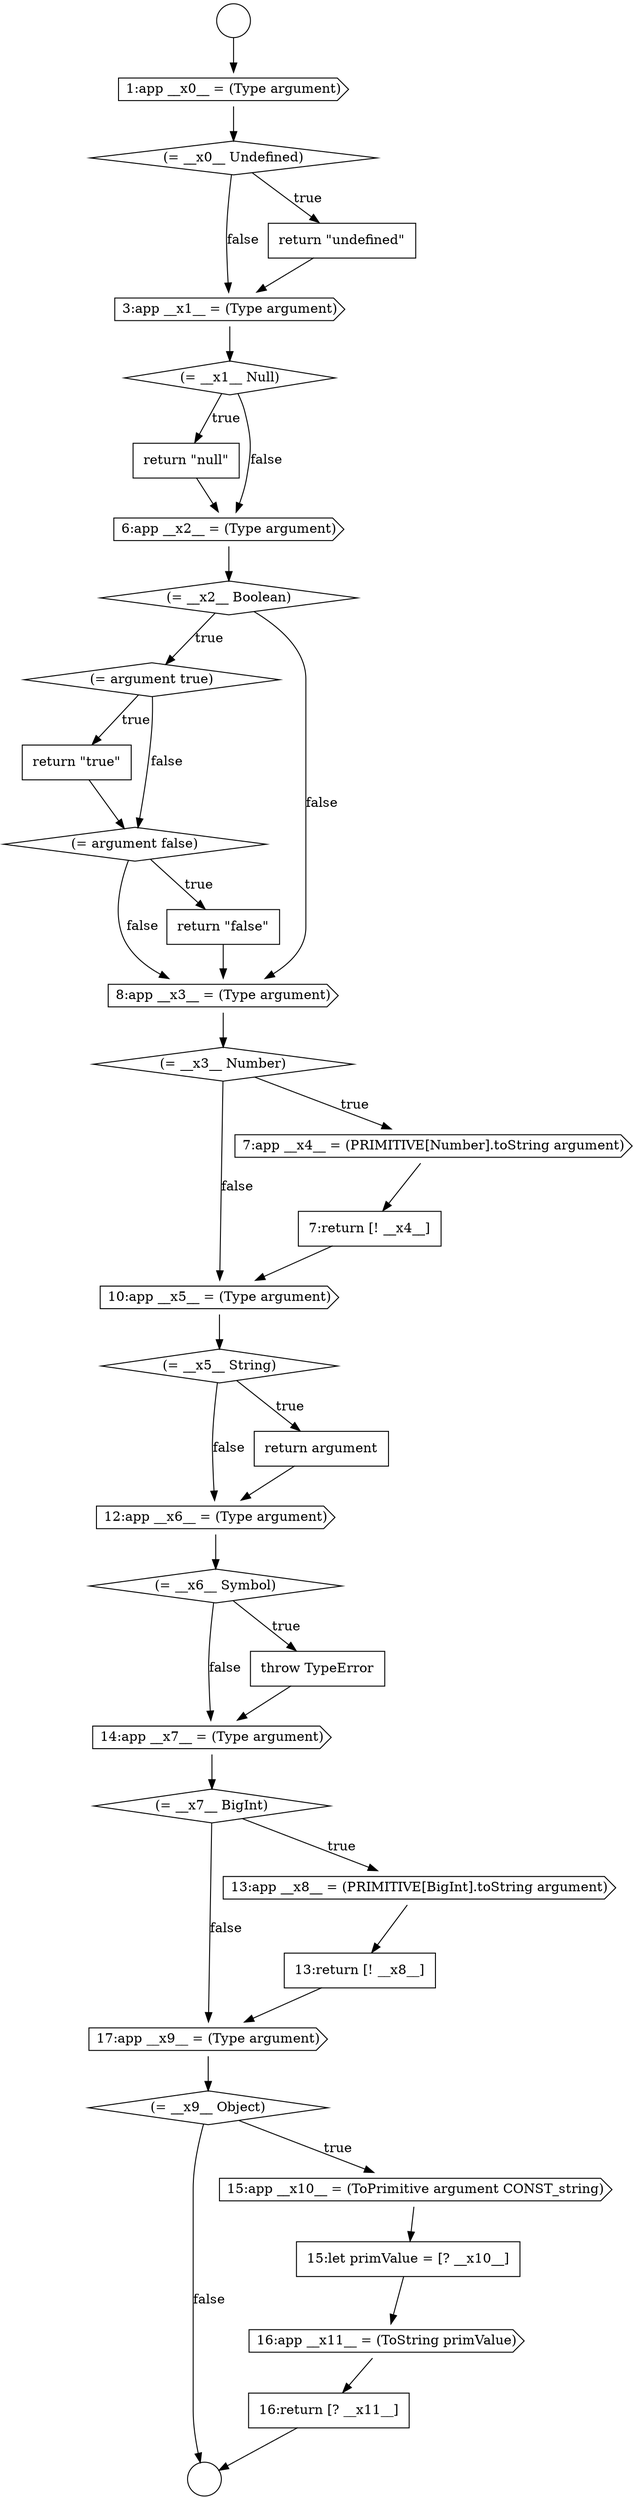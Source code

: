 digraph {
  node21363 [shape=none, margin=0, label=<<font color="black">
    <table border="0" cellborder="1" cellspacing="0" cellpadding="10">
      <tr><td align="left">return &quot;null&quot;</td></tr>
    </table>
  </font>> color="black" fillcolor="white" style=filled]
  node21367 [shape=none, margin=0, label=<<font color="black">
    <table border="0" cellborder="1" cellspacing="0" cellpadding="10">
      <tr><td align="left">return &quot;true&quot;</td></tr>
    </table>
  </font>> color="black" fillcolor="white" style=filled]
  node21371 [shape=diamond, label=<<font color="black">(= __x3__ Number)</font>> color="black" fillcolor="white" style=filled]
  node21357 [shape=circle label=" " color="black" fillcolor="white" style=filled]
  node21384 [shape=cds, label=<<font color="black">17:app __x9__ = (Type argument)</font>> color="black" fillcolor="white" style=filled]
  node21374 [shape=cds, label=<<font color="black">10:app __x5__ = (Type argument)</font>> color="black" fillcolor="white" style=filled]
  node21368 [shape=diamond, label=<<font color="black">(= argument false)</font>> color="black" fillcolor="white" style=filled]
  node21380 [shape=cds, label=<<font color="black">14:app __x7__ = (Type argument)</font>> color="black" fillcolor="white" style=filled]
  node21373 [shape=none, margin=0, label=<<font color="black">
    <table border="0" cellborder="1" cellspacing="0" cellpadding="10">
      <tr><td align="left">7:return [! __x4__]</td></tr>
    </table>
  </font>> color="black" fillcolor="white" style=filled]
  node21388 [shape=cds, label=<<font color="black">16:app __x11__ = (ToString primValue)</font>> color="black" fillcolor="white" style=filled]
  node21365 [shape=diamond, label=<<font color="black">(= __x2__ Boolean)</font>> color="black" fillcolor="white" style=filled]
  node21361 [shape=cds, label=<<font color="black">3:app __x1__ = (Type argument)</font>> color="black" fillcolor="white" style=filled]
  node21356 [shape=circle label=" " color="black" fillcolor="white" style=filled]
  node21378 [shape=diamond, label=<<font color="black">(= __x6__ Symbol)</font>> color="black" fillcolor="white" style=filled]
  node21387 [shape=none, margin=0, label=<<font color="black">
    <table border="0" cellborder="1" cellspacing="0" cellpadding="10">
      <tr><td align="left">15:let primValue = [? __x10__]</td></tr>
    </table>
  </font>> color="black" fillcolor="white" style=filled]
  node21366 [shape=diamond, label=<<font color="black">(= argument true)</font>> color="black" fillcolor="white" style=filled]
  node21386 [shape=cds, label=<<font color="black">15:app __x10__ = (ToPrimitive argument CONST_string)</font>> color="black" fillcolor="white" style=filled]
  node21375 [shape=diamond, label=<<font color="black">(= __x5__ String)</font>> color="black" fillcolor="white" style=filled]
  node21358 [shape=cds, label=<<font color="black">1:app __x0__ = (Type argument)</font>> color="black" fillcolor="white" style=filled]
  node21383 [shape=none, margin=0, label=<<font color="black">
    <table border="0" cellborder="1" cellspacing="0" cellpadding="10">
      <tr><td align="left">13:return [! __x8__]</td></tr>
    </table>
  </font>> color="black" fillcolor="white" style=filled]
  node21377 [shape=cds, label=<<font color="black">12:app __x6__ = (Type argument)</font>> color="black" fillcolor="white" style=filled]
  node21364 [shape=cds, label=<<font color="black">6:app __x2__ = (Type argument)</font>> color="black" fillcolor="white" style=filled]
  node21389 [shape=none, margin=0, label=<<font color="black">
    <table border="0" cellborder="1" cellspacing="0" cellpadding="10">
      <tr><td align="left">16:return [? __x11__]</td></tr>
    </table>
  </font>> color="black" fillcolor="white" style=filled]
  node21370 [shape=cds, label=<<font color="black">8:app __x3__ = (Type argument)</font>> color="black" fillcolor="white" style=filled]
  node21360 [shape=none, margin=0, label=<<font color="black">
    <table border="0" cellborder="1" cellspacing="0" cellpadding="10">
      <tr><td align="left">return &quot;undefined&quot;</td></tr>
    </table>
  </font>> color="black" fillcolor="white" style=filled]
  node21381 [shape=diamond, label=<<font color="black">(= __x7__ BigInt)</font>> color="black" fillcolor="white" style=filled]
  node21379 [shape=none, margin=0, label=<<font color="black">
    <table border="0" cellborder="1" cellspacing="0" cellpadding="10">
      <tr><td align="left">throw TypeError</td></tr>
    </table>
  </font>> color="black" fillcolor="white" style=filled]
  node21362 [shape=diamond, label=<<font color="black">(= __x1__ Null)</font>> color="black" fillcolor="white" style=filled]
  node21359 [shape=diamond, label=<<font color="black">(= __x0__ Undefined)</font>> color="black" fillcolor="white" style=filled]
  node21376 [shape=none, margin=0, label=<<font color="black">
    <table border="0" cellborder="1" cellspacing="0" cellpadding="10">
      <tr><td align="left">return argument</td></tr>
    </table>
  </font>> color="black" fillcolor="white" style=filled]
  node21369 [shape=none, margin=0, label=<<font color="black">
    <table border="0" cellborder="1" cellspacing="0" cellpadding="10">
      <tr><td align="left">return &quot;false&quot;</td></tr>
    </table>
  </font>> color="black" fillcolor="white" style=filled]
  node21382 [shape=cds, label=<<font color="black">13:app __x8__ = (PRIMITIVE[BigInt].toString argument)</font>> color="black" fillcolor="white" style=filled]
  node21385 [shape=diamond, label=<<font color="black">(= __x9__ Object)</font>> color="black" fillcolor="white" style=filled]
  node21372 [shape=cds, label=<<font color="black">7:app __x4__ = (PRIMITIVE[Number].toString argument)</font>> color="black" fillcolor="white" style=filled]
  node21389 -> node21357 [ color="black"]
  node21356 -> node21358 [ color="black"]
  node21374 -> node21375 [ color="black"]
  node21383 -> node21384 [ color="black"]
  node21380 -> node21381 [ color="black"]
  node21376 -> node21377 [ color="black"]
  node21362 -> node21363 [label=<<font color="black">true</font>> color="black"]
  node21362 -> node21364 [label=<<font color="black">false</font>> color="black"]
  node21365 -> node21366 [label=<<font color="black">true</font>> color="black"]
  node21365 -> node21370 [label=<<font color="black">false</font>> color="black"]
  node21386 -> node21387 [ color="black"]
  node21384 -> node21385 [ color="black"]
  node21359 -> node21360 [label=<<font color="black">true</font>> color="black"]
  node21359 -> node21361 [label=<<font color="black">false</font>> color="black"]
  node21369 -> node21370 [ color="black"]
  node21385 -> node21386 [label=<<font color="black">true</font>> color="black"]
  node21385 -> node21357 [label=<<font color="black">false</font>> color="black"]
  node21379 -> node21380 [ color="black"]
  node21366 -> node21367 [label=<<font color="black">true</font>> color="black"]
  node21366 -> node21368 [label=<<font color="black">false</font>> color="black"]
  node21370 -> node21371 [ color="black"]
  node21388 -> node21389 [ color="black"]
  node21363 -> node21364 [ color="black"]
  node21358 -> node21359 [ color="black"]
  node21361 -> node21362 [ color="black"]
  node21373 -> node21374 [ color="black"]
  node21360 -> node21361 [ color="black"]
  node21377 -> node21378 [ color="black"]
  node21367 -> node21368 [ color="black"]
  node21371 -> node21372 [label=<<font color="black">true</font>> color="black"]
  node21371 -> node21374 [label=<<font color="black">false</font>> color="black"]
  node21364 -> node21365 [ color="black"]
  node21372 -> node21373 [ color="black"]
  node21382 -> node21383 [ color="black"]
  node21378 -> node21379 [label=<<font color="black">true</font>> color="black"]
  node21378 -> node21380 [label=<<font color="black">false</font>> color="black"]
  node21375 -> node21376 [label=<<font color="black">true</font>> color="black"]
  node21375 -> node21377 [label=<<font color="black">false</font>> color="black"]
  node21381 -> node21382 [label=<<font color="black">true</font>> color="black"]
  node21381 -> node21384 [label=<<font color="black">false</font>> color="black"]
  node21368 -> node21369 [label=<<font color="black">true</font>> color="black"]
  node21368 -> node21370 [label=<<font color="black">false</font>> color="black"]
  node21387 -> node21388 [ color="black"]
}
